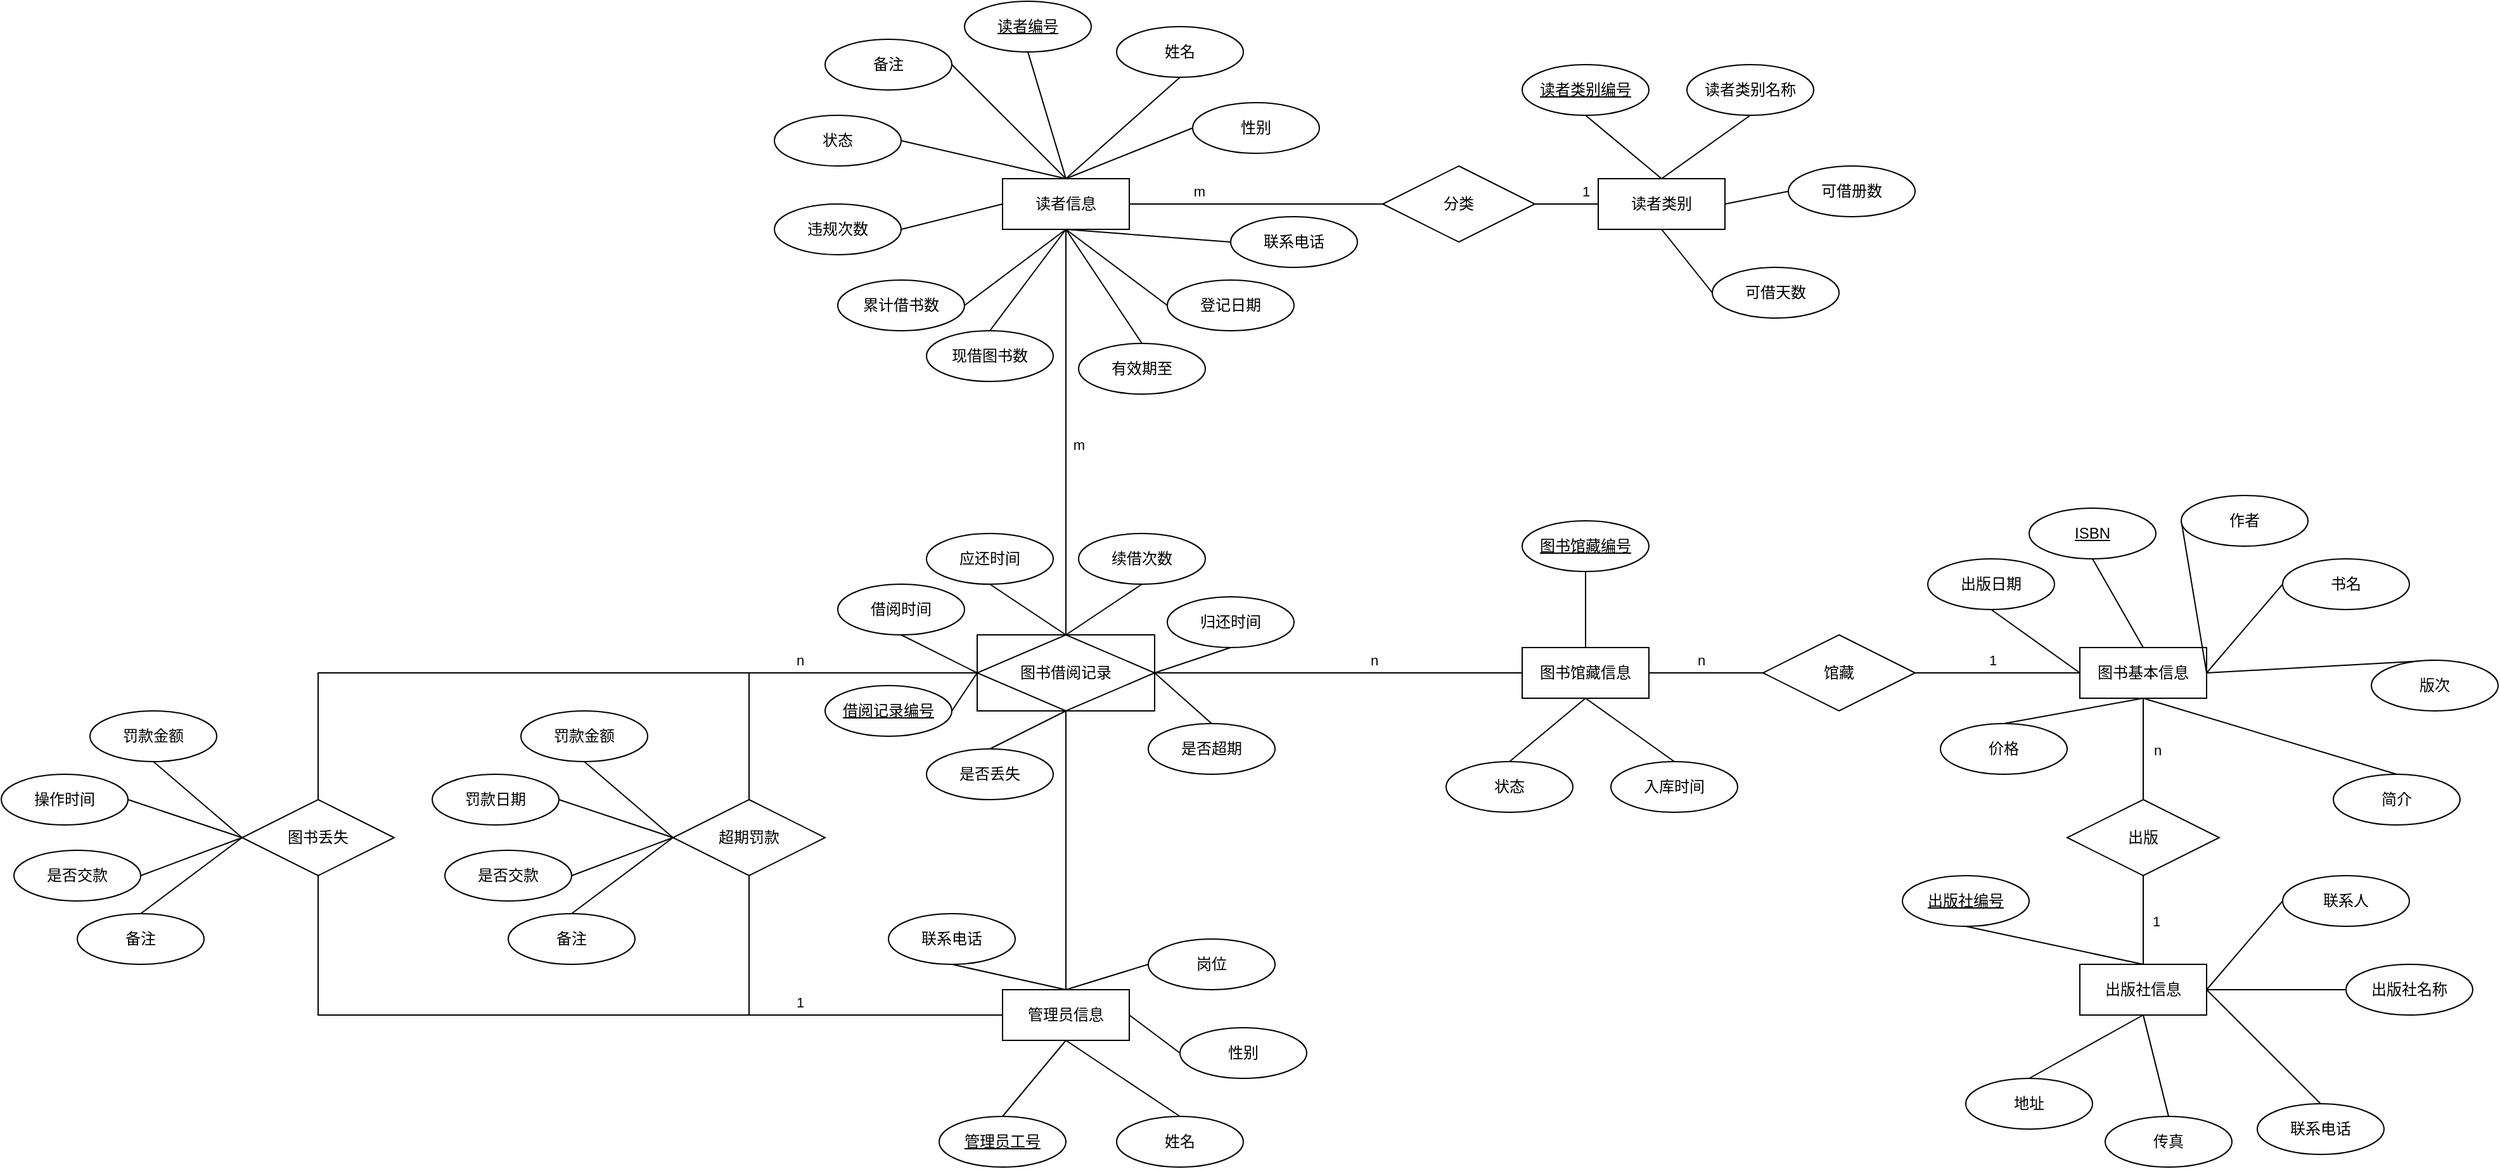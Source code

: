 <mxfile version="22.0.8" type="github">
  <diagram id="R2lEEEUBdFMjLlhIrx00" name="Page-1">
    <mxGraphModel dx="3081" dy="1190" grid="1" gridSize="10" guides="1" tooltips="1" connect="1" arrows="1" fold="1" page="1" pageScale="1" pageWidth="850" pageHeight="1100" math="0" shadow="0" extFonts="Permanent Marker^https://fonts.googleapis.com/css?family=Permanent+Marker">
      <root>
        <mxCell id="0" />
        <mxCell id="1" parent="0" />
        <mxCell id="UUBswNinvHV-n9F3zUPU-14" style="edgeStyle=orthogonalEdgeStyle;rounded=0;orthogonalLoop=1;jettySize=auto;html=1;exitX=0.5;exitY=1;exitDx=0;exitDy=0;entryX=0.5;entryY=0;entryDx=0;entryDy=0;endArrow=none;endFill=0;" parent="1" source="UUBswNinvHV-n9F3zUPU-1" target="_ayOVga4STQOzdCGKLwu-71" edge="1">
          <mxGeometry relative="1" as="geometry">
            <mxPoint x="360" y="380" as="targetPoint" />
          </mxGeometry>
        </mxCell>
        <mxCell id="LdCYIj-ge-eZn4DgKzoR-4" value="m" style="edgeLabel;html=1;align=center;verticalAlign=middle;resizable=0;points=[];" vertex="1" connectable="0" parent="UUBswNinvHV-n9F3zUPU-14">
          <mxGeometry x="0.064" relative="1" as="geometry">
            <mxPoint x="10" as="offset" />
          </mxGeometry>
        </mxCell>
        <mxCell id="UUBswNinvHV-n9F3zUPU-20" style="edgeStyle=orthogonalEdgeStyle;rounded=0;orthogonalLoop=1;jettySize=auto;html=1;exitX=1;exitY=0.5;exitDx=0;exitDy=0;entryX=0;entryY=0.5;entryDx=0;entryDy=0;endArrow=none;endFill=0;" parent="1" source="UUBswNinvHV-n9F3zUPU-1" target="UUBswNinvHV-n9F3zUPU-10" edge="1">
          <mxGeometry relative="1" as="geometry" />
        </mxCell>
        <mxCell id="v0DrafONalcWk9p2pyet-10" value="m" style="edgeLabel;html=1;align=center;verticalAlign=middle;resizable=0;points=[];" parent="UUBswNinvHV-n9F3zUPU-20" vertex="1" connectable="0">
          <mxGeometry x="-0.369" y="-1" relative="1" as="geometry">
            <mxPoint x="-8" y="-11" as="offset" />
          </mxGeometry>
        </mxCell>
        <mxCell id="UUBswNinvHV-n9F3zUPU-1" value="读者信息" style="whiteSpace=wrap;html=1;align=center;" parent="1" vertex="1">
          <mxGeometry x="310" y="200" width="100" height="40" as="geometry" />
        </mxCell>
        <mxCell id="UUBswNinvHV-n9F3zUPU-2" value="读者类别" style="whiteSpace=wrap;html=1;align=center;" parent="1" vertex="1">
          <mxGeometry x="780" y="200" width="100" height="40" as="geometry" />
        </mxCell>
        <mxCell id="UUBswNinvHV-n9F3zUPU-4" value="图书基本信息" style="whiteSpace=wrap;html=1;align=center;" parent="1" vertex="1">
          <mxGeometry x="1160" y="570" width="100" height="40" as="geometry" />
        </mxCell>
        <mxCell id="_ayOVga4STQOzdCGKLwu-93" style="edgeStyle=orthogonalEdgeStyle;rounded=0;orthogonalLoop=1;jettySize=auto;html=1;exitX=0;exitY=0.5;exitDx=0;exitDy=0;entryX=0.5;entryY=1;entryDx=0;entryDy=0;endArrow=none;endFill=0;" parent="1" source="UUBswNinvHV-n9F3zUPU-5" target="_ayOVga4STQOzdCGKLwu-83" edge="1">
          <mxGeometry relative="1" as="geometry" />
        </mxCell>
        <mxCell id="UUBswNinvHV-n9F3zUPU-5" value="管理员信息" style="whiteSpace=wrap;html=1;align=center;" parent="1" vertex="1">
          <mxGeometry x="310" y="840" width="100" height="40" as="geometry" />
        </mxCell>
        <mxCell id="UUBswNinvHV-n9F3zUPU-21" style="edgeStyle=orthogonalEdgeStyle;rounded=0;orthogonalLoop=1;jettySize=auto;html=1;exitX=1;exitY=0.5;exitDx=0;exitDy=0;entryX=0;entryY=0.5;entryDx=0;entryDy=0;endArrow=none;endFill=0;" parent="1" source="UUBswNinvHV-n9F3zUPU-10" target="UUBswNinvHV-n9F3zUPU-2" edge="1">
          <mxGeometry relative="1" as="geometry" />
        </mxCell>
        <mxCell id="v0DrafONalcWk9p2pyet-9" value="1" style="edgeLabel;html=1;align=center;verticalAlign=middle;resizable=0;points=[];" parent="UUBswNinvHV-n9F3zUPU-21" vertex="1" connectable="0">
          <mxGeometry x="-0.152" y="-2" relative="1" as="geometry">
            <mxPoint x="19" y="-12" as="offset" />
          </mxGeometry>
        </mxCell>
        <mxCell id="UUBswNinvHV-n9F3zUPU-10" value="分类" style="shape=rhombus;perimeter=rhombusPerimeter;whiteSpace=wrap;html=1;align=center;" parent="1" vertex="1">
          <mxGeometry x="610" y="190" width="120" height="60" as="geometry" />
        </mxCell>
        <mxCell id="_ayOVga4STQOzdCGKLwu-78" style="edgeStyle=orthogonalEdgeStyle;rounded=0;orthogonalLoop=1;jettySize=auto;html=1;exitX=0.5;exitY=1;exitDx=0;exitDy=0;entryX=0;entryY=0.5;entryDx=0;entryDy=0;endArrow=none;endFill=0;" parent="1" source="UUBswNinvHV-n9F3zUPU-11" target="UUBswNinvHV-n9F3zUPU-5" edge="1">
          <mxGeometry relative="1" as="geometry" />
        </mxCell>
        <mxCell id="LdCYIj-ge-eZn4DgKzoR-1" value="1" style="edgeLabel;html=1;align=center;verticalAlign=middle;resizable=0;points=[];" vertex="1" connectable="0" parent="_ayOVga4STQOzdCGKLwu-78">
          <mxGeometry x="0.901" y="2" relative="1" as="geometry">
            <mxPoint x="-145" y="-8" as="offset" />
          </mxGeometry>
        </mxCell>
        <mxCell id="UUBswNinvHV-n9F3zUPU-11" value="超期罚款" style="shape=rhombus;perimeter=rhombusPerimeter;whiteSpace=wrap;html=1;align=center;" parent="1" vertex="1">
          <mxGeometry x="50" y="690" width="120" height="60" as="geometry" />
        </mxCell>
        <mxCell id="v0DrafONalcWk9p2pyet-30" style="rounded=0;orthogonalLoop=1;jettySize=auto;html=1;exitX=0.5;exitY=1;exitDx=0;exitDy=0;entryX=0.5;entryY=0;entryDx=0;entryDy=0;endArrow=none;endFill=0;" parent="1" source="v0DrafONalcWk9p2pyet-1" target="UUBswNinvHV-n9F3zUPU-1" edge="1">
          <mxGeometry relative="1" as="geometry" />
        </mxCell>
        <mxCell id="v0DrafONalcWk9p2pyet-1" value="读者编号" style="ellipse;whiteSpace=wrap;html=1;align=center;fontStyle=4;" parent="1" vertex="1">
          <mxGeometry x="280" y="60" width="100" height="40" as="geometry" />
        </mxCell>
        <mxCell id="v0DrafONalcWk9p2pyet-32" style="rounded=0;orthogonalLoop=1;jettySize=auto;html=1;exitX=0.5;exitY=1;exitDx=0;exitDy=0;entryX=0.5;entryY=0;entryDx=0;entryDy=0;endArrow=none;endFill=0;" parent="1" source="v0DrafONalcWk9p2pyet-2" target="UUBswNinvHV-n9F3zUPU-2" edge="1">
          <mxGeometry relative="1" as="geometry" />
        </mxCell>
        <mxCell id="v0DrafONalcWk9p2pyet-2" value="读者类别编号" style="ellipse;whiteSpace=wrap;html=1;align=center;fontStyle=4;" parent="1" vertex="1">
          <mxGeometry x="720" y="110" width="100" height="40" as="geometry" />
        </mxCell>
        <mxCell id="v0DrafONalcWk9p2pyet-48" style="rounded=0;orthogonalLoop=1;jettySize=auto;html=1;exitX=0.5;exitY=0;exitDx=0;exitDy=0;endArrow=none;endFill=0;" parent="1" source="v0DrafONalcWk9p2pyet-3" edge="1">
          <mxGeometry relative="1" as="geometry">
            <mxPoint x="360" y="880" as="targetPoint" />
          </mxGeometry>
        </mxCell>
        <mxCell id="v0DrafONalcWk9p2pyet-3" value="管理员工号" style="ellipse;whiteSpace=wrap;html=1;align=center;fontStyle=4;" parent="1" vertex="1">
          <mxGeometry x="260" y="940" width="100" height="40" as="geometry" />
        </mxCell>
        <mxCell id="v0DrafONalcWk9p2pyet-35" style="rounded=0;orthogonalLoop=1;jettySize=auto;html=1;exitX=0.5;exitY=1;exitDx=0;exitDy=0;entryX=0.5;entryY=0;entryDx=0;entryDy=0;endArrow=none;endFill=0;" parent="1" source="v0DrafONalcWk9p2pyet-4" target="UUBswNinvHV-n9F3zUPU-4" edge="1">
          <mxGeometry relative="1" as="geometry" />
        </mxCell>
        <mxCell id="v0DrafONalcWk9p2pyet-4" value="ISBN" style="ellipse;whiteSpace=wrap;html=1;align=center;fontStyle=4;" parent="1" vertex="1">
          <mxGeometry x="1120" y="460" width="100" height="40" as="geometry" />
        </mxCell>
        <mxCell id="_ayOVga4STQOzdCGKLwu-99" style="rounded=0;orthogonalLoop=1;jettySize=auto;html=1;exitX=1;exitY=0.5;exitDx=0;exitDy=0;entryX=0;entryY=0.5;entryDx=0;entryDy=0;endArrow=none;endFill=0;" parent="1" source="v0DrafONalcWk9p2pyet-6" target="_ayOVga4STQOzdCGKLwu-71" edge="1">
          <mxGeometry relative="1" as="geometry" />
        </mxCell>
        <mxCell id="v0DrafONalcWk9p2pyet-6" value="借阅记录编号" style="ellipse;whiteSpace=wrap;html=1;align=center;fontStyle=4;" parent="1" vertex="1">
          <mxGeometry x="170" y="600" width="100" height="40" as="geometry" />
        </mxCell>
        <mxCell id="v0DrafONalcWk9p2pyet-31" style="rounded=0;orthogonalLoop=1;jettySize=auto;html=1;exitX=0.5;exitY=1;exitDx=0;exitDy=0;endArrow=none;endFill=0;" parent="1" source="v0DrafONalcWk9p2pyet-11" edge="1">
          <mxGeometry relative="1" as="geometry">
            <mxPoint x="360" y="200" as="targetPoint" />
          </mxGeometry>
        </mxCell>
        <mxCell id="v0DrafONalcWk9p2pyet-11" value="姓名" style="ellipse;whiteSpace=wrap;html=1;align=center;" parent="1" vertex="1">
          <mxGeometry x="400" y="80" width="100" height="40" as="geometry" />
        </mxCell>
        <mxCell id="v0DrafONalcWk9p2pyet-33" style="rounded=0;orthogonalLoop=1;jettySize=auto;html=1;exitX=0.5;exitY=1;exitDx=0;exitDy=0;endArrow=none;endFill=0;" parent="1" source="v0DrafONalcWk9p2pyet-12" edge="1">
          <mxGeometry relative="1" as="geometry">
            <mxPoint x="830" y="200" as="targetPoint" />
          </mxGeometry>
        </mxCell>
        <mxCell id="v0DrafONalcWk9p2pyet-12" value="读者类别名称" style="ellipse;whiteSpace=wrap;html=1;align=center;" parent="1" vertex="1">
          <mxGeometry x="850" y="110" width="100" height="40" as="geometry" />
        </mxCell>
        <mxCell id="v0DrafONalcWk9p2pyet-34" style="rounded=0;orthogonalLoop=1;jettySize=auto;html=1;exitX=0;exitY=0.5;exitDx=0;exitDy=0;entryX=0.5;entryY=1;entryDx=0;entryDy=0;endArrow=none;endFill=0;" parent="1" source="v0DrafONalcWk9p2pyet-13" target="UUBswNinvHV-n9F3zUPU-2" edge="1">
          <mxGeometry relative="1" as="geometry" />
        </mxCell>
        <mxCell id="v0DrafONalcWk9p2pyet-13" value="可借天数" style="ellipse;whiteSpace=wrap;html=1;align=center;" parent="1" vertex="1">
          <mxGeometry x="870" y="270" width="100" height="40" as="geometry" />
        </mxCell>
        <mxCell id="v0DrafONalcWk9p2pyet-47" style="rounded=0;orthogonalLoop=1;jettySize=auto;html=1;exitX=0.5;exitY=0;exitDx=0;exitDy=0;entryX=0.5;entryY=1;entryDx=0;entryDy=0;endArrow=none;endFill=0;" parent="1" source="v0DrafONalcWk9p2pyet-14" target="UUBswNinvHV-n9F3zUPU-5" edge="1">
          <mxGeometry relative="1" as="geometry" />
        </mxCell>
        <mxCell id="v0DrafONalcWk9p2pyet-14" value="姓名" style="ellipse;whiteSpace=wrap;html=1;align=center;" parent="1" vertex="1">
          <mxGeometry x="400" y="940" width="100" height="40" as="geometry" />
        </mxCell>
        <mxCell id="v0DrafONalcWk9p2pyet-36" style="rounded=0;orthogonalLoop=1;jettySize=auto;html=1;exitX=0;exitY=0.5;exitDx=0;exitDy=0;entryX=1;entryY=0.5;entryDx=0;entryDy=0;endArrow=none;endFill=0;" parent="1" source="v0DrafONalcWk9p2pyet-15" target="UUBswNinvHV-n9F3zUPU-4" edge="1">
          <mxGeometry relative="1" as="geometry" />
        </mxCell>
        <mxCell id="v0DrafONalcWk9p2pyet-15" value="作者" style="ellipse;whiteSpace=wrap;html=1;align=center;" parent="1" vertex="1">
          <mxGeometry x="1240" y="450" width="100" height="40" as="geometry" />
        </mxCell>
        <mxCell id="v0DrafONalcWk9p2pyet-37" style="rounded=0;orthogonalLoop=1;jettySize=auto;html=1;exitX=0;exitY=0.5;exitDx=0;exitDy=0;endArrow=none;endFill=0;" parent="1" source="v0DrafONalcWk9p2pyet-16" edge="1">
          <mxGeometry relative="1" as="geometry">
            <mxPoint x="1260" y="590" as="targetPoint" />
          </mxGeometry>
        </mxCell>
        <mxCell id="v0DrafONalcWk9p2pyet-16" value="书名" style="ellipse;whiteSpace=wrap;html=1;align=center;" parent="1" vertex="1">
          <mxGeometry x="1320" y="500" width="100" height="40" as="geometry" />
        </mxCell>
        <mxCell id="v0DrafONalcWk9p2pyet-38" style="rounded=0;orthogonalLoop=1;jettySize=auto;html=1;exitX=0.5;exitY=0;exitDx=0;exitDy=0;endArrow=none;endFill=0;" parent="1" source="v0DrafONalcWk9p2pyet-17" edge="1">
          <mxGeometry relative="1" as="geometry">
            <mxPoint x="1260" y="590" as="targetPoint" />
          </mxGeometry>
        </mxCell>
        <mxCell id="v0DrafONalcWk9p2pyet-17" value="版次" style="ellipse;whiteSpace=wrap;html=1;align=center;" parent="1" vertex="1">
          <mxGeometry x="1390" y="580" width="100" height="40" as="geometry" />
        </mxCell>
        <mxCell id="v0DrafONalcWk9p2pyet-39" style="rounded=0;orthogonalLoop=1;jettySize=auto;html=1;exitX=0.5;exitY=0;exitDx=0;exitDy=0;entryX=0.5;entryY=1;entryDx=0;entryDy=0;endArrow=none;endFill=0;" parent="1" source="v0DrafONalcWk9p2pyet-18" target="UUBswNinvHV-n9F3zUPU-4" edge="1">
          <mxGeometry relative="1" as="geometry" />
        </mxCell>
        <mxCell id="v0DrafONalcWk9p2pyet-18" value="简介" style="ellipse;whiteSpace=wrap;html=1;align=center;" parent="1" vertex="1">
          <mxGeometry x="1360" y="670" width="100" height="40" as="geometry" />
        </mxCell>
        <mxCell id="v0DrafONalcWk9p2pyet-40" style="rounded=0;orthogonalLoop=1;jettySize=auto;html=1;exitX=0.5;exitY=0;exitDx=0;exitDy=0;endArrow=none;endFill=0;" parent="1" source="v0DrafONalcWk9p2pyet-19" edge="1">
          <mxGeometry relative="1" as="geometry">
            <mxPoint x="1210" y="610" as="targetPoint" />
          </mxGeometry>
        </mxCell>
        <mxCell id="v0DrafONalcWk9p2pyet-19" value="价格" style="ellipse;whiteSpace=wrap;html=1;align=center;" parent="1" vertex="1">
          <mxGeometry x="1050" y="630" width="100" height="40" as="geometry" />
        </mxCell>
        <mxCell id="_ayOVga4STQOzdCGKLwu-100" style="rounded=0;orthogonalLoop=1;jettySize=auto;html=1;exitX=0.5;exitY=1;exitDx=0;exitDy=0;endArrow=none;endFill=0;" parent="1" source="v0DrafONalcWk9p2pyet-22" edge="1">
          <mxGeometry relative="1" as="geometry">
            <mxPoint x="290" y="590" as="targetPoint" />
          </mxGeometry>
        </mxCell>
        <mxCell id="v0DrafONalcWk9p2pyet-22" value="借阅时间" style="ellipse;whiteSpace=wrap;html=1;align=center;" parent="1" vertex="1">
          <mxGeometry x="180" y="520" width="100" height="40" as="geometry" />
        </mxCell>
        <mxCell id="_ayOVga4STQOzdCGKLwu-94" style="rounded=0;orthogonalLoop=1;jettySize=auto;html=1;exitX=0.5;exitY=1;exitDx=0;exitDy=0;entryX=0.5;entryY=0;entryDx=0;entryDy=0;endArrow=none;endFill=0;" parent="1" source="v0DrafONalcWk9p2pyet-23" target="_ayOVga4STQOzdCGKLwu-71" edge="1">
          <mxGeometry relative="1" as="geometry" />
        </mxCell>
        <mxCell id="v0DrafONalcWk9p2pyet-23" value="应还时间" style="ellipse;whiteSpace=wrap;html=1;align=center;" parent="1" vertex="1">
          <mxGeometry x="250" y="480" width="100" height="40" as="geometry" />
        </mxCell>
        <mxCell id="_ayOVga4STQOzdCGKLwu-96" style="rounded=0;orthogonalLoop=1;jettySize=auto;html=1;exitX=0.5;exitY=1;exitDx=0;exitDy=0;entryX=1;entryY=0.5;entryDx=0;entryDy=0;endArrow=none;endFill=0;" parent="1" source="v0DrafONalcWk9p2pyet-24" target="_ayOVga4STQOzdCGKLwu-71" edge="1">
          <mxGeometry relative="1" as="geometry" />
        </mxCell>
        <mxCell id="v0DrafONalcWk9p2pyet-24" value="归还时间" style="ellipse;whiteSpace=wrap;html=1;align=center;" parent="1" vertex="1">
          <mxGeometry x="440" y="530" width="100" height="40" as="geometry" />
        </mxCell>
        <mxCell id="v0DrafONalcWk9p2pyet-54" style="rounded=0;orthogonalLoop=1;jettySize=auto;html=1;exitX=1;exitY=0.5;exitDx=0;exitDy=0;endArrow=none;endFill=0;entryX=0;entryY=0.5;entryDx=0;entryDy=0;" parent="1" source="v0DrafONalcWk9p2pyet-27" target="UUBswNinvHV-n9F3zUPU-11" edge="1">
          <mxGeometry relative="1" as="geometry">
            <mxPoint x="-70" y="590" as="targetPoint" />
          </mxGeometry>
        </mxCell>
        <mxCell id="v0DrafONalcWk9p2pyet-27" value="罚款日期" style="ellipse;whiteSpace=wrap;html=1;align=center;" parent="1" vertex="1">
          <mxGeometry x="-140" y="670" width="100" height="40" as="geometry" />
        </mxCell>
        <mxCell id="v0DrafONalcWk9p2pyet-53" style="rounded=0;orthogonalLoop=1;jettySize=auto;html=1;exitX=0.5;exitY=1;exitDx=0;exitDy=0;endArrow=none;endFill=0;entryX=0;entryY=0.5;entryDx=0;entryDy=0;" parent="1" source="v0DrafONalcWk9p2pyet-28" target="UUBswNinvHV-n9F3zUPU-11" edge="1">
          <mxGeometry relative="1" as="geometry">
            <mxPoint x="-70" y="590" as="targetPoint" />
          </mxGeometry>
        </mxCell>
        <mxCell id="v0DrafONalcWk9p2pyet-28" value="罚款金额" style="ellipse;whiteSpace=wrap;html=1;align=center;" parent="1" vertex="1">
          <mxGeometry x="-70" y="620" width="100" height="40" as="geometry" />
        </mxCell>
        <mxCell id="_ayOVga4STQOzdCGKLwu-2" style="rounded=0;orthogonalLoop=1;jettySize=auto;html=1;exitX=0;exitY=0.5;exitDx=0;exitDy=0;entryX=1;entryY=0.5;entryDx=0;entryDy=0;endArrow=none;endFill=0;" parent="1" source="_ayOVga4STQOzdCGKLwu-1" target="UUBswNinvHV-n9F3zUPU-2" edge="1">
          <mxGeometry relative="1" as="geometry" />
        </mxCell>
        <mxCell id="_ayOVga4STQOzdCGKLwu-1" value="可借册数" style="ellipse;whiteSpace=wrap;html=1;align=center;" parent="1" vertex="1">
          <mxGeometry x="930" y="190" width="100" height="40" as="geometry" />
        </mxCell>
        <mxCell id="_ayOVga4STQOzdCGKLwu-12" style="rounded=0;orthogonalLoop=1;jettySize=auto;html=1;exitX=0;exitY=0.5;exitDx=0;exitDy=0;entryX=0.5;entryY=0;entryDx=0;entryDy=0;endArrow=none;endFill=0;" parent="1" source="_ayOVga4STQOzdCGKLwu-3" target="UUBswNinvHV-n9F3zUPU-1" edge="1">
          <mxGeometry relative="1" as="geometry" />
        </mxCell>
        <mxCell id="_ayOVga4STQOzdCGKLwu-3" value="性别" style="ellipse;whiteSpace=wrap;html=1;align=center;" parent="1" vertex="1">
          <mxGeometry x="460" y="140" width="100" height="40" as="geometry" />
        </mxCell>
        <mxCell id="_ayOVga4STQOzdCGKLwu-13" style="rounded=0;orthogonalLoop=1;jettySize=auto;html=1;exitX=0;exitY=0.5;exitDx=0;exitDy=0;entryX=0.5;entryY=1;entryDx=0;entryDy=0;endArrow=none;endFill=0;" parent="1" source="_ayOVga4STQOzdCGKLwu-4" target="UUBswNinvHV-n9F3zUPU-1" edge="1">
          <mxGeometry relative="1" as="geometry" />
        </mxCell>
        <mxCell id="_ayOVga4STQOzdCGKLwu-4" value="联系电话" style="ellipse;whiteSpace=wrap;html=1;align=center;" parent="1" vertex="1">
          <mxGeometry x="490" y="230" width="100" height="40" as="geometry" />
        </mxCell>
        <mxCell id="_ayOVga4STQOzdCGKLwu-14" style="rounded=0;orthogonalLoop=1;jettySize=auto;html=1;exitX=0;exitY=0.5;exitDx=0;exitDy=0;endArrow=none;endFill=0;" parent="1" source="_ayOVga4STQOzdCGKLwu-5" edge="1">
          <mxGeometry relative="1" as="geometry">
            <mxPoint x="360" y="240" as="targetPoint" />
          </mxGeometry>
        </mxCell>
        <mxCell id="_ayOVga4STQOzdCGKLwu-5" value="登记日期" style="ellipse;whiteSpace=wrap;html=1;align=center;" parent="1" vertex="1">
          <mxGeometry x="440" y="280" width="100" height="40" as="geometry" />
        </mxCell>
        <mxCell id="_ayOVga4STQOzdCGKLwu-15" style="rounded=0;orthogonalLoop=1;jettySize=auto;html=1;exitX=0.5;exitY=0;exitDx=0;exitDy=0;endArrow=none;endFill=0;" parent="1" source="_ayOVga4STQOzdCGKLwu-6" edge="1">
          <mxGeometry relative="1" as="geometry">
            <mxPoint x="360" y="240" as="targetPoint" />
          </mxGeometry>
        </mxCell>
        <mxCell id="_ayOVga4STQOzdCGKLwu-6" value="有效期至" style="ellipse;whiteSpace=wrap;html=1;align=center;" parent="1" vertex="1">
          <mxGeometry x="370" y="330" width="100" height="40" as="geometry" />
        </mxCell>
        <mxCell id="_ayOVga4STQOzdCGKLwu-16" style="rounded=0;orthogonalLoop=1;jettySize=auto;html=1;exitX=0.5;exitY=0;exitDx=0;exitDy=0;endArrow=none;endFill=0;" parent="1" source="_ayOVga4STQOzdCGKLwu-7" edge="1">
          <mxGeometry relative="1" as="geometry">
            <mxPoint x="360" y="240" as="targetPoint" />
          </mxGeometry>
        </mxCell>
        <mxCell id="_ayOVga4STQOzdCGKLwu-7" value="现借图书数" style="ellipse;whiteSpace=wrap;html=1;align=center;" parent="1" vertex="1">
          <mxGeometry x="250" y="320" width="100" height="40" as="geometry" />
        </mxCell>
        <mxCell id="_ayOVga4STQOzdCGKLwu-17" style="rounded=0;orthogonalLoop=1;jettySize=auto;html=1;exitX=1;exitY=0.5;exitDx=0;exitDy=0;entryX=0.5;entryY=1;entryDx=0;entryDy=0;endArrow=none;endFill=0;" parent="1" source="_ayOVga4STQOzdCGKLwu-8" target="UUBswNinvHV-n9F3zUPU-1" edge="1">
          <mxGeometry relative="1" as="geometry" />
        </mxCell>
        <mxCell id="_ayOVga4STQOzdCGKLwu-8" value="累计借书数" style="ellipse;whiteSpace=wrap;html=1;align=center;" parent="1" vertex="1">
          <mxGeometry x="180" y="280" width="100" height="40" as="geometry" />
        </mxCell>
        <mxCell id="_ayOVga4STQOzdCGKLwu-18" style="rounded=0;orthogonalLoop=1;jettySize=auto;html=1;exitX=1;exitY=0.5;exitDx=0;exitDy=0;endArrow=none;endFill=0;entryX=0;entryY=0.5;entryDx=0;entryDy=0;" parent="1" source="_ayOVga4STQOzdCGKLwu-9" target="UUBswNinvHV-n9F3zUPU-1" edge="1">
          <mxGeometry relative="1" as="geometry">
            <mxPoint x="360" y="240" as="targetPoint" />
          </mxGeometry>
        </mxCell>
        <mxCell id="_ayOVga4STQOzdCGKLwu-9" value="违规次数" style="ellipse;whiteSpace=wrap;html=1;align=center;" parent="1" vertex="1">
          <mxGeometry x="130" y="220" width="100" height="40" as="geometry" />
        </mxCell>
        <mxCell id="_ayOVga4STQOzdCGKLwu-19" style="rounded=0;orthogonalLoop=1;jettySize=auto;html=1;exitX=1;exitY=0.5;exitDx=0;exitDy=0;endArrow=none;endFill=0;" parent="1" source="_ayOVga4STQOzdCGKLwu-10" edge="1">
          <mxGeometry relative="1" as="geometry">
            <mxPoint x="360" y="200" as="targetPoint" />
          </mxGeometry>
        </mxCell>
        <mxCell id="_ayOVga4STQOzdCGKLwu-10" value="状态" style="ellipse;whiteSpace=wrap;html=1;align=center;" parent="1" vertex="1">
          <mxGeometry x="130" y="150" width="100" height="40" as="geometry" />
        </mxCell>
        <mxCell id="_ayOVga4STQOzdCGKLwu-20" style="rounded=0;orthogonalLoop=1;jettySize=auto;html=1;exitX=1;exitY=0.5;exitDx=0;exitDy=0;endArrow=none;endFill=0;" parent="1" source="_ayOVga4STQOzdCGKLwu-11" edge="1">
          <mxGeometry relative="1" as="geometry">
            <mxPoint x="360" y="200" as="targetPoint" />
          </mxGeometry>
        </mxCell>
        <mxCell id="_ayOVga4STQOzdCGKLwu-11" value="备注" style="ellipse;whiteSpace=wrap;html=1;align=center;" parent="1" vertex="1">
          <mxGeometry x="170" y="90" width="100" height="40" as="geometry" />
        </mxCell>
        <mxCell id="_ayOVga4STQOzdCGKLwu-22" style="rounded=0;orthogonalLoop=1;jettySize=auto;html=1;exitX=0.5;exitY=1;exitDx=0;exitDy=0;entryX=0;entryY=0.5;entryDx=0;entryDy=0;endArrow=none;endFill=0;" parent="1" source="_ayOVga4STQOzdCGKLwu-21" target="UUBswNinvHV-n9F3zUPU-4" edge="1">
          <mxGeometry relative="1" as="geometry" />
        </mxCell>
        <mxCell id="_ayOVga4STQOzdCGKLwu-21" value="出版日期" style="ellipse;whiteSpace=wrap;html=1;align=center;" parent="1" vertex="1">
          <mxGeometry x="1040" y="500" width="100" height="40" as="geometry" />
        </mxCell>
        <mxCell id="_ayOVga4STQOzdCGKLwu-63" style="edgeStyle=orthogonalEdgeStyle;rounded=0;orthogonalLoop=1;jettySize=auto;html=1;exitX=1;exitY=0.5;exitDx=0;exitDy=0;entryX=0;entryY=0.5;entryDx=0;entryDy=0;endArrow=none;endFill=0;" parent="1" source="_ayOVga4STQOzdCGKLwu-23" target="_ayOVga4STQOzdCGKLwu-62" edge="1">
          <mxGeometry relative="1" as="geometry" />
        </mxCell>
        <mxCell id="LdCYIj-ge-eZn4DgKzoR-11" value="n" style="edgeLabel;html=1;align=center;verticalAlign=middle;resizable=0;points=[];" vertex="1" connectable="0" parent="_ayOVga4STQOzdCGKLwu-63">
          <mxGeometry x="0.098" y="2" relative="1" as="geometry">
            <mxPoint x="-9" y="-8" as="offset" />
          </mxGeometry>
        </mxCell>
        <mxCell id="_ayOVga4STQOzdCGKLwu-23" value="图书馆藏信息" style="whiteSpace=wrap;html=1;align=center;" parent="1" vertex="1">
          <mxGeometry x="720" y="570" width="100" height="40" as="geometry" />
        </mxCell>
        <mxCell id="_ayOVga4STQOzdCGKLwu-24" style="rounded=0;orthogonalLoop=1;jettySize=auto;html=1;exitX=0.5;exitY=1;exitDx=0;exitDy=0;entryX=0.5;entryY=0;entryDx=0;entryDy=0;endArrow=none;endFill=0;" parent="1" source="_ayOVga4STQOzdCGKLwu-25" target="_ayOVga4STQOzdCGKLwu-23" edge="1">
          <mxGeometry relative="1" as="geometry" />
        </mxCell>
        <mxCell id="_ayOVga4STQOzdCGKLwu-25" value="图书馆藏编号" style="ellipse;whiteSpace=wrap;html=1;align=center;fontStyle=4;" parent="1" vertex="1">
          <mxGeometry x="720" y="470" width="100" height="40" as="geometry" />
        </mxCell>
        <mxCell id="_ayOVga4STQOzdCGKLwu-32" style="rounded=0;orthogonalLoop=1;jettySize=auto;html=1;exitX=0.5;exitY=0;exitDx=0;exitDy=0;entryX=0.5;entryY=1;entryDx=0;entryDy=0;endArrow=none;endFill=0;" parent="1" source="_ayOVga4STQOzdCGKLwu-33" target="_ayOVga4STQOzdCGKLwu-23" edge="1">
          <mxGeometry relative="1" as="geometry" />
        </mxCell>
        <mxCell id="_ayOVga4STQOzdCGKLwu-33" value="入库时间" style="ellipse;whiteSpace=wrap;html=1;align=center;" parent="1" vertex="1">
          <mxGeometry x="790" y="660" width="100" height="40" as="geometry" />
        </mxCell>
        <mxCell id="_ayOVga4STQOzdCGKLwu-34" style="rounded=0;orthogonalLoop=1;jettySize=auto;html=1;exitX=0.5;exitY=0;exitDx=0;exitDy=0;endArrow=none;endFill=0;" parent="1" source="_ayOVga4STQOzdCGKLwu-35" edge="1">
          <mxGeometry relative="1" as="geometry">
            <mxPoint x="770" y="610" as="targetPoint" />
          </mxGeometry>
        </mxCell>
        <mxCell id="_ayOVga4STQOzdCGKLwu-35" value="状态" style="ellipse;whiteSpace=wrap;html=1;align=center;" parent="1" vertex="1">
          <mxGeometry x="660" y="660" width="100" height="40" as="geometry" />
        </mxCell>
        <mxCell id="_ayOVga4STQOzdCGKLwu-41" value="出版社信息" style="whiteSpace=wrap;html=1;align=center;" parent="1" vertex="1">
          <mxGeometry x="1160" y="820" width="100" height="40" as="geometry" />
        </mxCell>
        <mxCell id="_ayOVga4STQOzdCGKLwu-42" style="rounded=0;orthogonalLoop=1;jettySize=auto;html=1;exitX=0.5;exitY=1;exitDx=0;exitDy=0;entryX=0.5;entryY=0;entryDx=0;entryDy=0;endArrow=none;endFill=0;" parent="1" source="_ayOVga4STQOzdCGKLwu-43" target="_ayOVga4STQOzdCGKLwu-41" edge="1">
          <mxGeometry relative="1" as="geometry" />
        </mxCell>
        <mxCell id="_ayOVga4STQOzdCGKLwu-43" value="出版社编号" style="ellipse;whiteSpace=wrap;html=1;align=center;fontStyle=4;" parent="1" vertex="1">
          <mxGeometry x="1020" y="750" width="100" height="40" as="geometry" />
        </mxCell>
        <mxCell id="_ayOVga4STQOzdCGKLwu-44" style="rounded=0;orthogonalLoop=1;jettySize=auto;html=1;exitX=0;exitY=0.5;exitDx=0;exitDy=0;entryX=1;entryY=0.5;entryDx=0;entryDy=0;endArrow=none;endFill=0;" parent="1" source="_ayOVga4STQOzdCGKLwu-45" target="_ayOVga4STQOzdCGKLwu-41" edge="1">
          <mxGeometry relative="1" as="geometry" />
        </mxCell>
        <mxCell id="_ayOVga4STQOzdCGKLwu-45" value="出版社名称" style="ellipse;whiteSpace=wrap;html=1;align=center;" parent="1" vertex="1">
          <mxGeometry x="1370" y="820" width="100" height="40" as="geometry" />
        </mxCell>
        <mxCell id="_ayOVga4STQOzdCGKLwu-46" style="rounded=0;orthogonalLoop=1;jettySize=auto;html=1;exitX=0;exitY=0.5;exitDx=0;exitDy=0;endArrow=none;endFill=0;" parent="1" source="_ayOVga4STQOzdCGKLwu-47" edge="1">
          <mxGeometry relative="1" as="geometry">
            <mxPoint x="1260" y="840" as="targetPoint" />
          </mxGeometry>
        </mxCell>
        <mxCell id="_ayOVga4STQOzdCGKLwu-47" value="联系人" style="ellipse;whiteSpace=wrap;html=1;align=center;" parent="1" vertex="1">
          <mxGeometry x="1320" y="750" width="100" height="40" as="geometry" />
        </mxCell>
        <mxCell id="_ayOVga4STQOzdCGKLwu-48" style="rounded=0;orthogonalLoop=1;jettySize=auto;html=1;exitX=0.5;exitY=0;exitDx=0;exitDy=0;endArrow=none;endFill=0;" parent="1" source="_ayOVga4STQOzdCGKLwu-49" edge="1">
          <mxGeometry relative="1" as="geometry">
            <mxPoint x="1260" y="840" as="targetPoint" />
          </mxGeometry>
        </mxCell>
        <mxCell id="_ayOVga4STQOzdCGKLwu-49" value="联系电话" style="ellipse;whiteSpace=wrap;html=1;align=center;" parent="1" vertex="1">
          <mxGeometry x="1300" y="930" width="100" height="40" as="geometry" />
        </mxCell>
        <mxCell id="_ayOVga4STQOzdCGKLwu-50" style="rounded=0;orthogonalLoop=1;jettySize=auto;html=1;exitX=0.5;exitY=0;exitDx=0;exitDy=0;entryX=0.5;entryY=1;entryDx=0;entryDy=0;endArrow=none;endFill=0;" parent="1" source="_ayOVga4STQOzdCGKLwu-51" target="_ayOVga4STQOzdCGKLwu-41" edge="1">
          <mxGeometry relative="1" as="geometry" />
        </mxCell>
        <mxCell id="_ayOVga4STQOzdCGKLwu-51" value="传真" style="ellipse;whiteSpace=wrap;html=1;align=center;" parent="1" vertex="1">
          <mxGeometry x="1180" y="940" width="100" height="40" as="geometry" />
        </mxCell>
        <mxCell id="_ayOVga4STQOzdCGKLwu-52" style="rounded=0;orthogonalLoop=1;jettySize=auto;html=1;exitX=0.5;exitY=0;exitDx=0;exitDy=0;endArrow=none;endFill=0;" parent="1" source="_ayOVga4STQOzdCGKLwu-53" edge="1">
          <mxGeometry relative="1" as="geometry">
            <mxPoint x="1210" y="860" as="targetPoint" />
          </mxGeometry>
        </mxCell>
        <mxCell id="_ayOVga4STQOzdCGKLwu-53" value="地址" style="ellipse;whiteSpace=wrap;html=1;align=center;" parent="1" vertex="1">
          <mxGeometry x="1070" y="910" width="100" height="40" as="geometry" />
        </mxCell>
        <mxCell id="_ayOVga4STQOzdCGKLwu-59" style="edgeStyle=orthogonalEdgeStyle;rounded=0;orthogonalLoop=1;jettySize=auto;html=1;exitX=0.5;exitY=0;exitDx=0;exitDy=0;endArrow=none;endFill=0;" parent="1" source="_ayOVga4STQOzdCGKLwu-58" edge="1">
          <mxGeometry relative="1" as="geometry">
            <mxPoint x="1210" y="610" as="targetPoint" />
          </mxGeometry>
        </mxCell>
        <mxCell id="LdCYIj-ge-eZn4DgKzoR-9" value="n" style="edgeLabel;html=1;align=center;verticalAlign=middle;resizable=0;points=[];" vertex="1" connectable="0" parent="_ayOVga4STQOzdCGKLwu-59">
          <mxGeometry x="0.038" y="-1" relative="1" as="geometry">
            <mxPoint x="9" y="2" as="offset" />
          </mxGeometry>
        </mxCell>
        <mxCell id="_ayOVga4STQOzdCGKLwu-60" style="edgeStyle=orthogonalEdgeStyle;rounded=0;orthogonalLoop=1;jettySize=auto;html=1;exitX=0.5;exitY=1;exitDx=0;exitDy=0;entryX=0.5;entryY=0;entryDx=0;entryDy=0;endArrow=none;endFill=0;" parent="1" source="_ayOVga4STQOzdCGKLwu-58" target="_ayOVga4STQOzdCGKLwu-41" edge="1">
          <mxGeometry relative="1" as="geometry" />
        </mxCell>
        <mxCell id="LdCYIj-ge-eZn4DgKzoR-8" value="1" style="edgeLabel;html=1;align=center;verticalAlign=middle;resizable=0;points=[];" vertex="1" connectable="0" parent="_ayOVga4STQOzdCGKLwu-60">
          <mxGeometry x="0.034" y="1" relative="1" as="geometry">
            <mxPoint x="9" as="offset" />
          </mxGeometry>
        </mxCell>
        <mxCell id="_ayOVga4STQOzdCGKLwu-58" value="出版" style="shape=rhombus;perimeter=rhombusPerimeter;whiteSpace=wrap;html=1;align=center;" parent="1" vertex="1">
          <mxGeometry x="1150" y="690" width="120" height="60" as="geometry" />
        </mxCell>
        <mxCell id="_ayOVga4STQOzdCGKLwu-64" style="edgeStyle=orthogonalEdgeStyle;rounded=0;orthogonalLoop=1;jettySize=auto;html=1;exitX=1;exitY=0.5;exitDx=0;exitDy=0;entryX=0;entryY=0.5;entryDx=0;entryDy=0;endArrow=none;endFill=0;" parent="1" source="_ayOVga4STQOzdCGKLwu-62" target="UUBswNinvHV-n9F3zUPU-4" edge="1">
          <mxGeometry relative="1" as="geometry" />
        </mxCell>
        <mxCell id="LdCYIj-ge-eZn4DgKzoR-10" value="1" style="edgeLabel;html=1;align=center;verticalAlign=middle;resizable=0;points=[];" vertex="1" connectable="0" parent="_ayOVga4STQOzdCGKLwu-64">
          <mxGeometry x="-0.132" y="1" relative="1" as="geometry">
            <mxPoint x="4" y="-9" as="offset" />
          </mxGeometry>
        </mxCell>
        <mxCell id="_ayOVga4STQOzdCGKLwu-62" value="馆藏" style="shape=rhombus;perimeter=rhombusPerimeter;whiteSpace=wrap;html=1;align=center;" parent="1" vertex="1">
          <mxGeometry x="910" y="560" width="120" height="60" as="geometry" />
        </mxCell>
        <mxCell id="_ayOVga4STQOzdCGKLwu-70" style="rounded=0;orthogonalLoop=1;jettySize=auto;html=1;exitX=0;exitY=0.5;exitDx=0;exitDy=0;entryX=1;entryY=0.5;entryDx=0;entryDy=0;endArrow=none;endFill=0;" parent="1" source="_ayOVga4STQOzdCGKLwu-65" target="UUBswNinvHV-n9F3zUPU-5" edge="1">
          <mxGeometry relative="1" as="geometry" />
        </mxCell>
        <mxCell id="_ayOVga4STQOzdCGKLwu-65" value="性别" style="ellipse;whiteSpace=wrap;html=1;align=center;" parent="1" vertex="1">
          <mxGeometry x="450" y="870" width="100" height="40" as="geometry" />
        </mxCell>
        <mxCell id="_ayOVga4STQOzdCGKLwu-69" style="rounded=0;orthogonalLoop=1;jettySize=auto;html=1;exitX=0;exitY=0.5;exitDx=0;exitDy=0;entryX=0.5;entryY=0;entryDx=0;entryDy=0;endArrow=none;endFill=0;" parent="1" source="_ayOVga4STQOzdCGKLwu-66" target="UUBswNinvHV-n9F3zUPU-5" edge="1">
          <mxGeometry relative="1" as="geometry" />
        </mxCell>
        <mxCell id="_ayOVga4STQOzdCGKLwu-66" value="岗位" style="ellipse;whiteSpace=wrap;html=1;align=center;" parent="1" vertex="1">
          <mxGeometry x="425" y="800" width="100" height="40" as="geometry" />
        </mxCell>
        <mxCell id="_ayOVga4STQOzdCGKLwu-68" style="rounded=0;orthogonalLoop=1;jettySize=auto;html=1;exitX=0.5;exitY=1;exitDx=0;exitDy=0;endArrow=none;endFill=0;" parent="1" source="_ayOVga4STQOzdCGKLwu-67" edge="1">
          <mxGeometry relative="1" as="geometry">
            <mxPoint x="360" y="840" as="targetPoint" />
          </mxGeometry>
        </mxCell>
        <mxCell id="_ayOVga4STQOzdCGKLwu-67" value="联系电话" style="ellipse;whiteSpace=wrap;html=1;align=center;" parent="1" vertex="1">
          <mxGeometry x="220" y="780" width="100" height="40" as="geometry" />
        </mxCell>
        <mxCell id="_ayOVga4STQOzdCGKLwu-77" style="edgeStyle=orthogonalEdgeStyle;rounded=0;orthogonalLoop=1;jettySize=auto;html=1;exitX=0;exitY=0.5;exitDx=0;exitDy=0;entryX=0.5;entryY=0;entryDx=0;entryDy=0;endArrow=none;endFill=0;" parent="1" source="_ayOVga4STQOzdCGKLwu-71" target="UUBswNinvHV-n9F3zUPU-11" edge="1">
          <mxGeometry relative="1" as="geometry" />
        </mxCell>
        <mxCell id="_ayOVga4STQOzdCGKLwu-92" style="edgeStyle=orthogonalEdgeStyle;rounded=0;orthogonalLoop=1;jettySize=auto;html=1;exitX=0;exitY=0.5;exitDx=0;exitDy=0;entryX=0.5;entryY=0;entryDx=0;entryDy=0;endArrow=none;endFill=0;" parent="1" source="_ayOVga4STQOzdCGKLwu-71" target="_ayOVga4STQOzdCGKLwu-83" edge="1">
          <mxGeometry relative="1" as="geometry" />
        </mxCell>
        <mxCell id="LdCYIj-ge-eZn4DgKzoR-3" value="n" style="edgeLabel;html=1;align=center;verticalAlign=middle;resizable=0;points=[];" vertex="1" connectable="0" parent="_ayOVga4STQOzdCGKLwu-92">
          <mxGeometry x="-0.828" relative="1" as="geometry">
            <mxPoint x="-87" y="-10" as="offset" />
          </mxGeometry>
        </mxCell>
        <mxCell id="_ayOVga4STQOzdCGKLwu-101" style="edgeStyle=orthogonalEdgeStyle;rounded=0;orthogonalLoop=1;jettySize=auto;html=1;exitX=0.5;exitY=1;exitDx=0;exitDy=0;endArrow=none;endFill=0;" parent="1" source="_ayOVga4STQOzdCGKLwu-71" edge="1">
          <mxGeometry relative="1" as="geometry">
            <mxPoint x="360" y="840" as="targetPoint" />
          </mxGeometry>
        </mxCell>
        <mxCell id="_ayOVga4STQOzdCGKLwu-102" style="edgeStyle=orthogonalEdgeStyle;rounded=0;orthogonalLoop=1;jettySize=auto;html=1;exitX=1;exitY=0.5;exitDx=0;exitDy=0;entryX=0;entryY=0.5;entryDx=0;entryDy=0;endArrow=none;endFill=0;" parent="1" source="_ayOVga4STQOzdCGKLwu-71" target="_ayOVga4STQOzdCGKLwu-23" edge="1">
          <mxGeometry relative="1" as="geometry">
            <mxPoint x="550" y="590" as="targetPoint" />
          </mxGeometry>
        </mxCell>
        <mxCell id="LdCYIj-ge-eZn4DgKzoR-6" value="n" style="edgeLabel;html=1;align=center;verticalAlign=middle;resizable=0;points=[];" vertex="1" connectable="0" parent="_ayOVga4STQOzdCGKLwu-102">
          <mxGeometry x="0.19" relative="1" as="geometry">
            <mxPoint y="-10" as="offset" />
          </mxGeometry>
        </mxCell>
        <mxCell id="_ayOVga4STQOzdCGKLwu-71" value="图书借阅记录" style="shape=associativeEntity;whiteSpace=wrap;html=1;align=center;" parent="1" vertex="1">
          <mxGeometry x="290" y="560" width="140" height="60" as="geometry" />
        </mxCell>
        <mxCell id="_ayOVga4STQOzdCGKLwu-95" style="rounded=0;orthogonalLoop=1;jettySize=auto;html=1;exitX=0.5;exitY=1;exitDx=0;exitDy=0;endArrow=none;endFill=0;" parent="1" source="_ayOVga4STQOzdCGKLwu-73" edge="1">
          <mxGeometry relative="1" as="geometry">
            <mxPoint x="360" y="560" as="targetPoint" />
          </mxGeometry>
        </mxCell>
        <mxCell id="_ayOVga4STQOzdCGKLwu-73" value="续借次数" style="ellipse;whiteSpace=wrap;html=1;align=center;" parent="1" vertex="1">
          <mxGeometry x="370" y="480" width="100" height="40" as="geometry" />
        </mxCell>
        <mxCell id="_ayOVga4STQOzdCGKLwu-97" style="rounded=0;orthogonalLoop=1;jettySize=auto;html=1;exitX=0.5;exitY=0;exitDx=0;exitDy=0;endArrow=none;endFill=0;" parent="1" source="_ayOVga4STQOzdCGKLwu-74" edge="1">
          <mxGeometry relative="1" as="geometry">
            <mxPoint x="430" y="590" as="targetPoint" />
          </mxGeometry>
        </mxCell>
        <mxCell id="_ayOVga4STQOzdCGKLwu-74" value="是否超期" style="ellipse;whiteSpace=wrap;html=1;align=center;" parent="1" vertex="1">
          <mxGeometry x="425" y="630" width="100" height="40" as="geometry" />
        </mxCell>
        <mxCell id="_ayOVga4STQOzdCGKLwu-98" style="rounded=0;orthogonalLoop=1;jettySize=auto;html=1;exitX=0.5;exitY=0;exitDx=0;exitDy=0;entryX=0.5;entryY=1;entryDx=0;entryDy=0;endArrow=none;endFill=0;" parent="1" source="_ayOVga4STQOzdCGKLwu-75" target="_ayOVga4STQOzdCGKLwu-71" edge="1">
          <mxGeometry relative="1" as="geometry" />
        </mxCell>
        <mxCell id="_ayOVga4STQOzdCGKLwu-75" value="是否丢失" style="ellipse;whiteSpace=wrap;html=1;align=center;" parent="1" vertex="1">
          <mxGeometry x="250" y="650" width="100" height="40" as="geometry" />
        </mxCell>
        <mxCell id="_ayOVga4STQOzdCGKLwu-82" style="rounded=0;orthogonalLoop=1;jettySize=auto;html=1;exitX=1;exitY=0.5;exitDx=0;exitDy=0;entryX=0;entryY=0.5;entryDx=0;entryDy=0;endArrow=none;endFill=0;" parent="1" source="_ayOVga4STQOzdCGKLwu-79" target="UUBswNinvHV-n9F3zUPU-11" edge="1">
          <mxGeometry relative="1" as="geometry" />
        </mxCell>
        <mxCell id="_ayOVga4STQOzdCGKLwu-79" value="是否交款" style="ellipse;whiteSpace=wrap;html=1;align=center;" parent="1" vertex="1">
          <mxGeometry x="-130" y="730" width="100" height="40" as="geometry" />
        </mxCell>
        <mxCell id="_ayOVga4STQOzdCGKLwu-81" style="rounded=0;orthogonalLoop=1;jettySize=auto;html=1;exitX=0.5;exitY=0;exitDx=0;exitDy=0;endArrow=none;endFill=0;" parent="1" source="_ayOVga4STQOzdCGKLwu-80" edge="1">
          <mxGeometry relative="1" as="geometry">
            <mxPoint x="50" y="720" as="targetPoint" />
          </mxGeometry>
        </mxCell>
        <mxCell id="_ayOVga4STQOzdCGKLwu-80" value="备注" style="ellipse;whiteSpace=wrap;html=1;align=center;" parent="1" vertex="1">
          <mxGeometry x="-80" y="780" width="100" height="40" as="geometry" />
        </mxCell>
        <mxCell id="_ayOVga4STQOzdCGKLwu-83" value="图书丢失" style="shape=rhombus;perimeter=rhombusPerimeter;whiteSpace=wrap;html=1;align=center;" parent="1" vertex="1">
          <mxGeometry x="-290" y="690" width="120" height="60" as="geometry" />
        </mxCell>
        <mxCell id="_ayOVga4STQOzdCGKLwu-84" style="rounded=0;orthogonalLoop=1;jettySize=auto;html=1;exitX=1;exitY=0.5;exitDx=0;exitDy=0;endArrow=none;endFill=0;entryX=0;entryY=0.5;entryDx=0;entryDy=0;" parent="1" source="_ayOVga4STQOzdCGKLwu-85" target="_ayOVga4STQOzdCGKLwu-83" edge="1">
          <mxGeometry relative="1" as="geometry">
            <mxPoint x="-410" y="590" as="targetPoint" />
          </mxGeometry>
        </mxCell>
        <mxCell id="_ayOVga4STQOzdCGKLwu-85" value="操作时间" style="ellipse;whiteSpace=wrap;html=1;align=center;" parent="1" vertex="1">
          <mxGeometry x="-480" y="670" width="100" height="40" as="geometry" />
        </mxCell>
        <mxCell id="_ayOVga4STQOzdCGKLwu-86" style="rounded=0;orthogonalLoop=1;jettySize=auto;html=1;exitX=0.5;exitY=1;exitDx=0;exitDy=0;endArrow=none;endFill=0;entryX=0;entryY=0.5;entryDx=0;entryDy=0;" parent="1" source="_ayOVga4STQOzdCGKLwu-87" target="_ayOVga4STQOzdCGKLwu-83" edge="1">
          <mxGeometry relative="1" as="geometry">
            <mxPoint x="-410" y="590" as="targetPoint" />
          </mxGeometry>
        </mxCell>
        <mxCell id="_ayOVga4STQOzdCGKLwu-87" value="罚款金额" style="ellipse;whiteSpace=wrap;html=1;align=center;" parent="1" vertex="1">
          <mxGeometry x="-410" y="620" width="100" height="40" as="geometry" />
        </mxCell>
        <mxCell id="_ayOVga4STQOzdCGKLwu-88" style="rounded=0;orthogonalLoop=1;jettySize=auto;html=1;exitX=1;exitY=0.5;exitDx=0;exitDy=0;entryX=0;entryY=0.5;entryDx=0;entryDy=0;endArrow=none;endFill=0;" parent="1" source="_ayOVga4STQOzdCGKLwu-89" target="_ayOVga4STQOzdCGKLwu-83" edge="1">
          <mxGeometry relative="1" as="geometry" />
        </mxCell>
        <mxCell id="_ayOVga4STQOzdCGKLwu-89" value="是否交款" style="ellipse;whiteSpace=wrap;html=1;align=center;" parent="1" vertex="1">
          <mxGeometry x="-470" y="730" width="100" height="40" as="geometry" />
        </mxCell>
        <mxCell id="_ayOVga4STQOzdCGKLwu-90" style="rounded=0;orthogonalLoop=1;jettySize=auto;html=1;exitX=0.5;exitY=0;exitDx=0;exitDy=0;endArrow=none;endFill=0;" parent="1" source="_ayOVga4STQOzdCGKLwu-91" edge="1">
          <mxGeometry relative="1" as="geometry">
            <mxPoint x="-290" y="720" as="targetPoint" />
          </mxGeometry>
        </mxCell>
        <mxCell id="_ayOVga4STQOzdCGKLwu-91" value="备注" style="ellipse;whiteSpace=wrap;html=1;align=center;" parent="1" vertex="1">
          <mxGeometry x="-420" y="780" width="100" height="40" as="geometry" />
        </mxCell>
      </root>
    </mxGraphModel>
  </diagram>
</mxfile>
